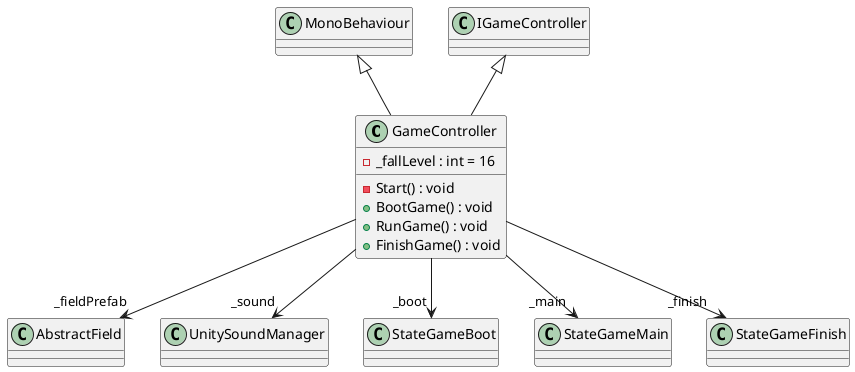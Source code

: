 @startuml
class GameController {
    - _fallLevel : int = 16
    - Start() : void
    + BootGame() : void
    + RunGame() : void
    + FinishGame() : void
}
MonoBehaviour <|-- GameController
IGameController <|-- GameController
GameController --> "_fieldPrefab" AbstractField
GameController --> "_sound" UnitySoundManager
GameController --> "_boot" StateGameBoot
GameController --> "_main" StateGameMain
GameController --> "_finish" StateGameFinish
@enduml
